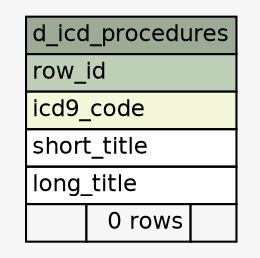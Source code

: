 // dot 2.38.0 on Linux 4.10.0-32-generic
// SchemaSpy rev 590
digraph "d_icd_procedures" {
  graph [
    rankdir="RL"
    bgcolor="#f7f7f7"
    nodesep="0.18"
    ranksep="0.46"
    fontname="Helvetica"
    fontsize="11"
  ];
  node [
    fontname="Helvetica"
    fontsize="11"
    shape="plaintext"
  ];
  edge [
    arrowsize="0.8"
  ];
  "d_icd_procedures" [
    label=<
    <TABLE BORDER="0" CELLBORDER="1" CELLSPACING="0" BGCOLOR="#ffffff">
      <TR><TD COLSPAN="3" BGCOLOR="#9bab96" ALIGN="CENTER">d_icd_procedures</TD></TR>
      <TR><TD PORT="row_id" COLSPAN="3" BGCOLOR="#bed1b8" ALIGN="LEFT">row_id</TD></TR>
      <TR><TD PORT="icd9_code" COLSPAN="3" BGCOLOR="#f4f7da" ALIGN="LEFT">icd9_code</TD></TR>
      <TR><TD PORT="short_title" COLSPAN="3" ALIGN="LEFT">short_title</TD></TR>
      <TR><TD PORT="long_title" COLSPAN="3" ALIGN="LEFT">long_title</TD></TR>
      <TR><TD ALIGN="LEFT" BGCOLOR="#f7f7f7">  </TD><TD ALIGN="RIGHT" BGCOLOR="#f7f7f7">0 rows</TD><TD ALIGN="RIGHT" BGCOLOR="#f7f7f7">  </TD></TR>
    </TABLE>>
    URL="tables/d_icd_procedures.html"
    tooltip="d_icd_procedures"
  ];
}
